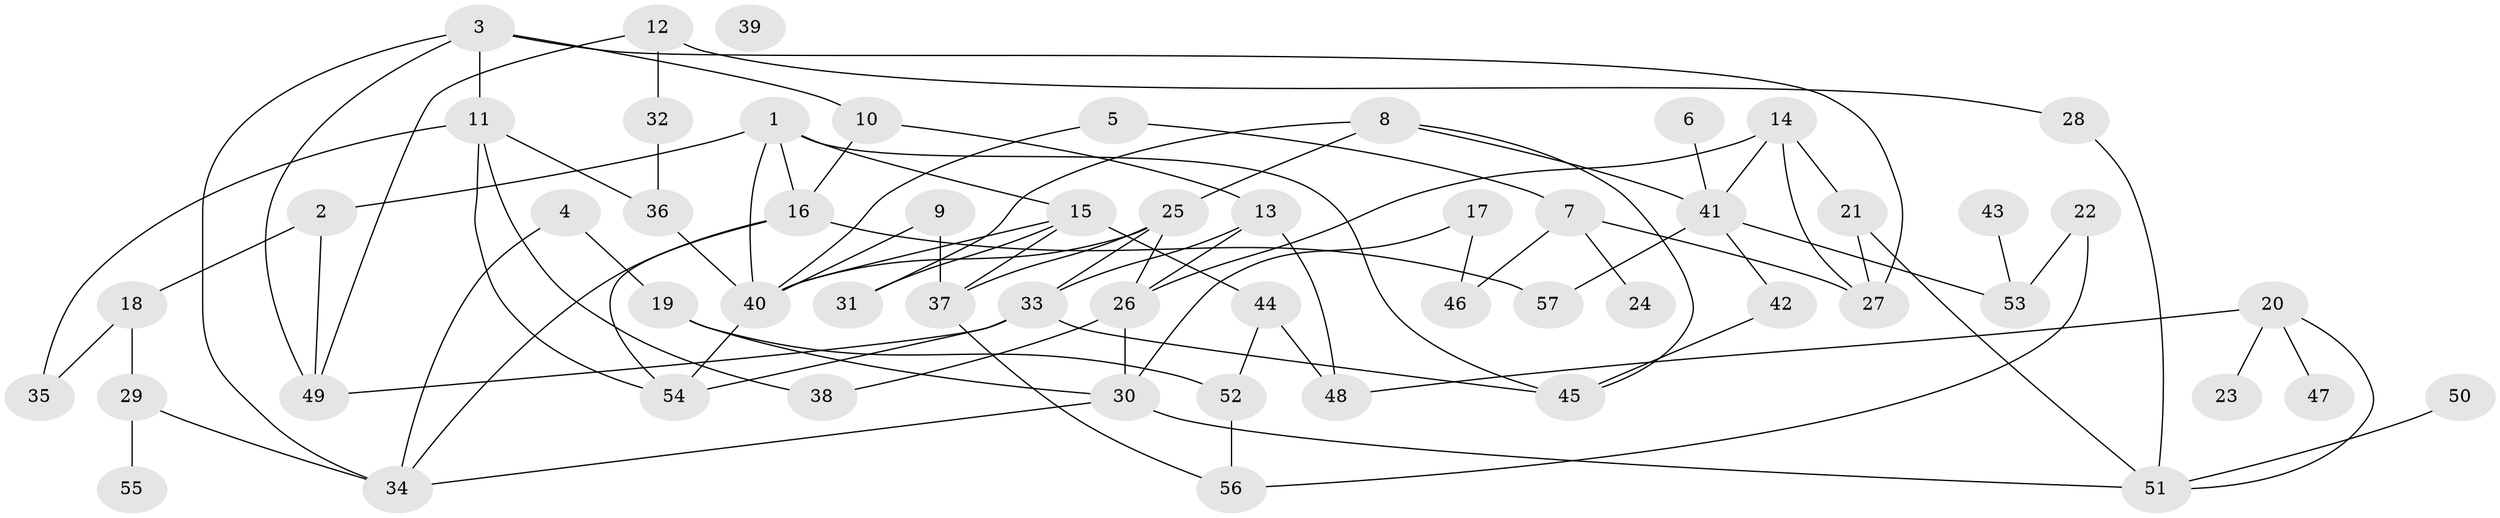 // coarse degree distribution, {7: 0.13513513513513514, 3: 0.16216216216216217, 2: 0.13513513513513514, 4: 0.21621621621621623, 1: 0.16216216216216217, 6: 0.05405405405405406, 5: 0.08108108108108109, 8: 0.02702702702702703, 0: 0.02702702702702703}
// Generated by graph-tools (version 1.1) at 2025/41/03/06/25 10:41:20]
// undirected, 57 vertices, 90 edges
graph export_dot {
graph [start="1"]
  node [color=gray90,style=filled];
  1;
  2;
  3;
  4;
  5;
  6;
  7;
  8;
  9;
  10;
  11;
  12;
  13;
  14;
  15;
  16;
  17;
  18;
  19;
  20;
  21;
  22;
  23;
  24;
  25;
  26;
  27;
  28;
  29;
  30;
  31;
  32;
  33;
  34;
  35;
  36;
  37;
  38;
  39;
  40;
  41;
  42;
  43;
  44;
  45;
  46;
  47;
  48;
  49;
  50;
  51;
  52;
  53;
  54;
  55;
  56;
  57;
  1 -- 2;
  1 -- 15;
  1 -- 16;
  1 -- 40;
  1 -- 45;
  2 -- 18;
  2 -- 49;
  3 -- 10;
  3 -- 11;
  3 -- 27;
  3 -- 34;
  3 -- 49;
  4 -- 19;
  4 -- 34;
  5 -- 7;
  5 -- 40;
  6 -- 41;
  7 -- 24;
  7 -- 27;
  7 -- 46;
  8 -- 25;
  8 -- 31;
  8 -- 41;
  8 -- 45;
  9 -- 37;
  9 -- 40;
  10 -- 13;
  10 -- 16;
  11 -- 35;
  11 -- 36;
  11 -- 38;
  11 -- 54;
  12 -- 28;
  12 -- 32;
  12 -- 49;
  13 -- 26;
  13 -- 33;
  13 -- 48;
  14 -- 21;
  14 -- 26;
  14 -- 27;
  14 -- 41;
  15 -- 31;
  15 -- 37;
  15 -- 40;
  15 -- 44;
  16 -- 34;
  16 -- 54;
  16 -- 57;
  17 -- 30;
  17 -- 46;
  18 -- 29;
  18 -- 35;
  19 -- 30;
  19 -- 52;
  20 -- 23;
  20 -- 47;
  20 -- 48;
  20 -- 51;
  21 -- 27;
  21 -- 51;
  22 -- 53;
  22 -- 56;
  25 -- 26;
  25 -- 33;
  25 -- 37;
  25 -- 40;
  26 -- 30;
  26 -- 38;
  28 -- 51;
  29 -- 34;
  29 -- 55;
  30 -- 34;
  30 -- 51;
  32 -- 36;
  33 -- 45;
  33 -- 49;
  33 -- 54;
  36 -- 40;
  37 -- 56;
  40 -- 54;
  41 -- 42;
  41 -- 53;
  41 -- 57;
  42 -- 45;
  43 -- 53;
  44 -- 48;
  44 -- 52;
  50 -- 51;
  52 -- 56;
}
